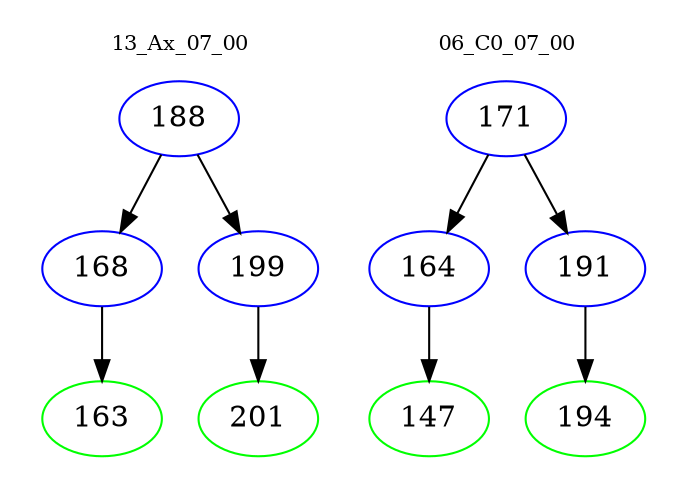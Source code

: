 digraph{
subgraph cluster_0 {
color = white
label = "13_Ax_07_00";
fontsize=10;
T0_188 [label="188", color="blue"]
T0_188 -> T0_168 [color="black"]
T0_168 [label="168", color="blue"]
T0_168 -> T0_163 [color="black"]
T0_163 [label="163", color="green"]
T0_188 -> T0_199 [color="black"]
T0_199 [label="199", color="blue"]
T0_199 -> T0_201 [color="black"]
T0_201 [label="201", color="green"]
}
subgraph cluster_1 {
color = white
label = "06_C0_07_00";
fontsize=10;
T1_171 [label="171", color="blue"]
T1_171 -> T1_164 [color="black"]
T1_164 [label="164", color="blue"]
T1_164 -> T1_147 [color="black"]
T1_147 [label="147", color="green"]
T1_171 -> T1_191 [color="black"]
T1_191 [label="191", color="blue"]
T1_191 -> T1_194 [color="black"]
T1_194 [label="194", color="green"]
}
}
